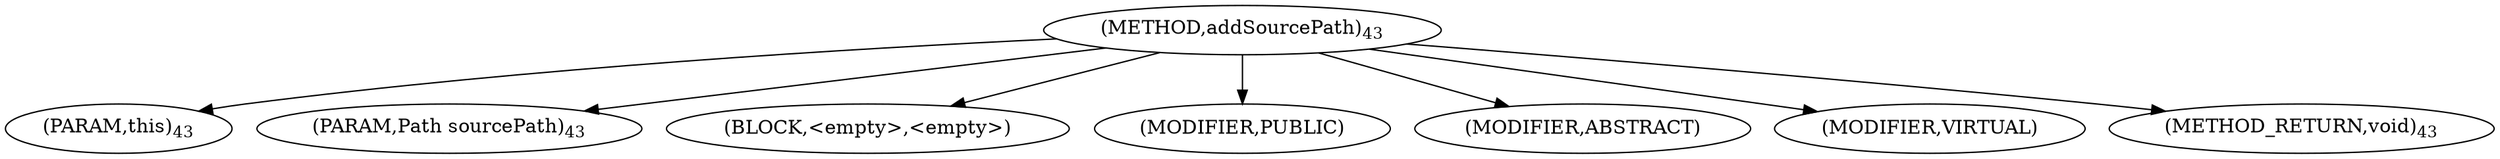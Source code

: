 digraph "addSourcePath" {  
"15" [label = <(METHOD,addSourcePath)<SUB>43</SUB>> ]
"16" [label = <(PARAM,this)<SUB>43</SUB>> ]
"17" [label = <(PARAM,Path sourcePath)<SUB>43</SUB>> ]
"18" [label = <(BLOCK,&lt;empty&gt;,&lt;empty&gt;)> ]
"19" [label = <(MODIFIER,PUBLIC)> ]
"20" [label = <(MODIFIER,ABSTRACT)> ]
"21" [label = <(MODIFIER,VIRTUAL)> ]
"22" [label = <(METHOD_RETURN,void)<SUB>43</SUB>> ]
  "15" -> "16" 
  "15" -> "17" 
  "15" -> "18" 
  "15" -> "19" 
  "15" -> "20" 
  "15" -> "21" 
  "15" -> "22" 
}

